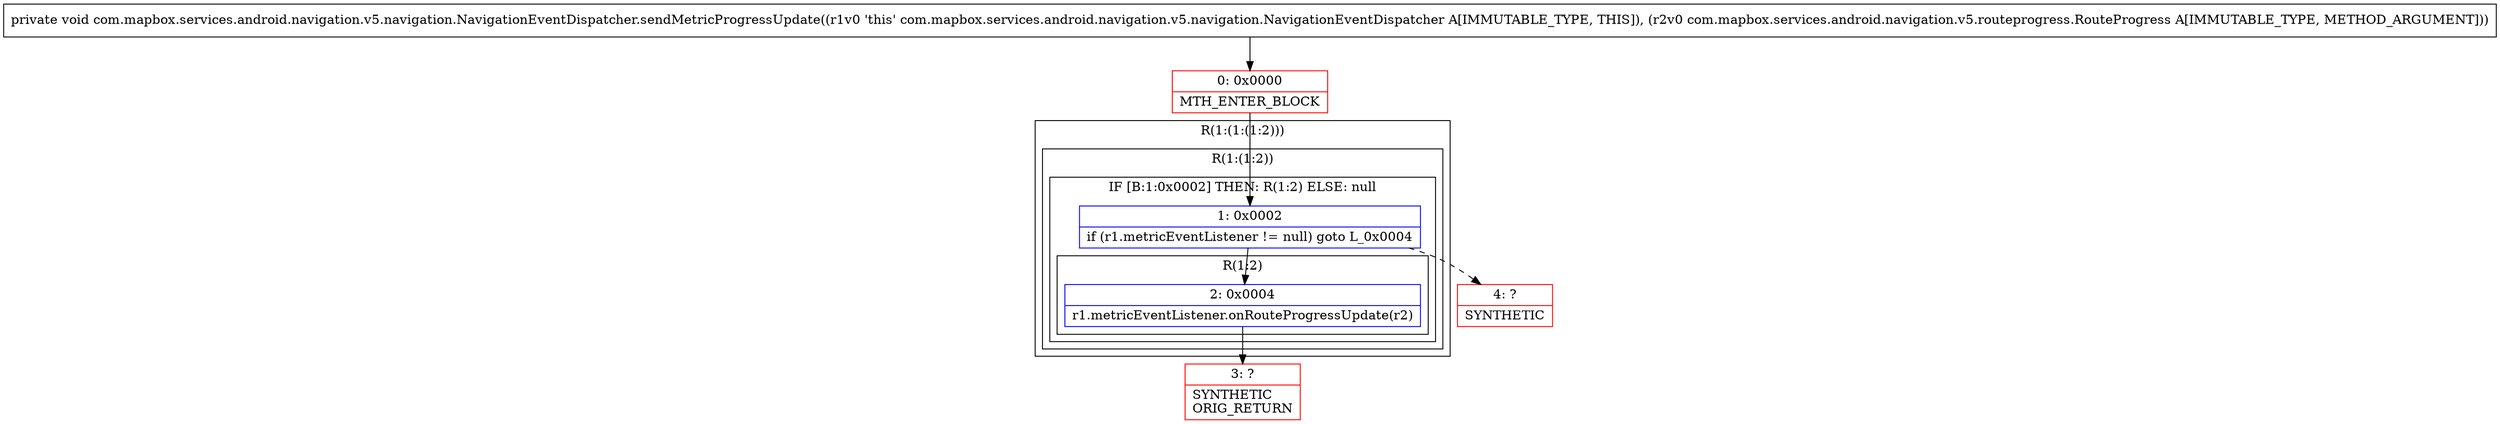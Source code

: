 digraph "CFG forcom.mapbox.services.android.navigation.v5.navigation.NavigationEventDispatcher.sendMetricProgressUpdate(Lcom\/mapbox\/services\/android\/navigation\/v5\/routeprogress\/RouteProgress;)V" {
subgraph cluster_Region_353157779 {
label = "R(1:(1:(1:2)))";
node [shape=record,color=blue];
subgraph cluster_Region_1362181239 {
label = "R(1:(1:2))";
node [shape=record,color=blue];
subgraph cluster_IfRegion_948732254 {
label = "IF [B:1:0x0002] THEN: R(1:2) ELSE: null";
node [shape=record,color=blue];
Node_1 [shape=record,label="{1\:\ 0x0002|if (r1.metricEventListener != null) goto L_0x0004\l}"];
subgraph cluster_Region_311800772 {
label = "R(1:2)";
node [shape=record,color=blue];
Node_2 [shape=record,label="{2\:\ 0x0004|r1.metricEventListener.onRouteProgressUpdate(r2)\l}"];
}
}
}
}
Node_0 [shape=record,color=red,label="{0\:\ 0x0000|MTH_ENTER_BLOCK\l}"];
Node_3 [shape=record,color=red,label="{3\:\ ?|SYNTHETIC\lORIG_RETURN\l}"];
Node_4 [shape=record,color=red,label="{4\:\ ?|SYNTHETIC\l}"];
MethodNode[shape=record,label="{private void com.mapbox.services.android.navigation.v5.navigation.NavigationEventDispatcher.sendMetricProgressUpdate((r1v0 'this' com.mapbox.services.android.navigation.v5.navigation.NavigationEventDispatcher A[IMMUTABLE_TYPE, THIS]), (r2v0 com.mapbox.services.android.navigation.v5.routeprogress.RouteProgress A[IMMUTABLE_TYPE, METHOD_ARGUMENT])) }"];
MethodNode -> Node_0;
Node_1 -> Node_2;
Node_1 -> Node_4[style=dashed];
Node_2 -> Node_3;
Node_0 -> Node_1;
}

